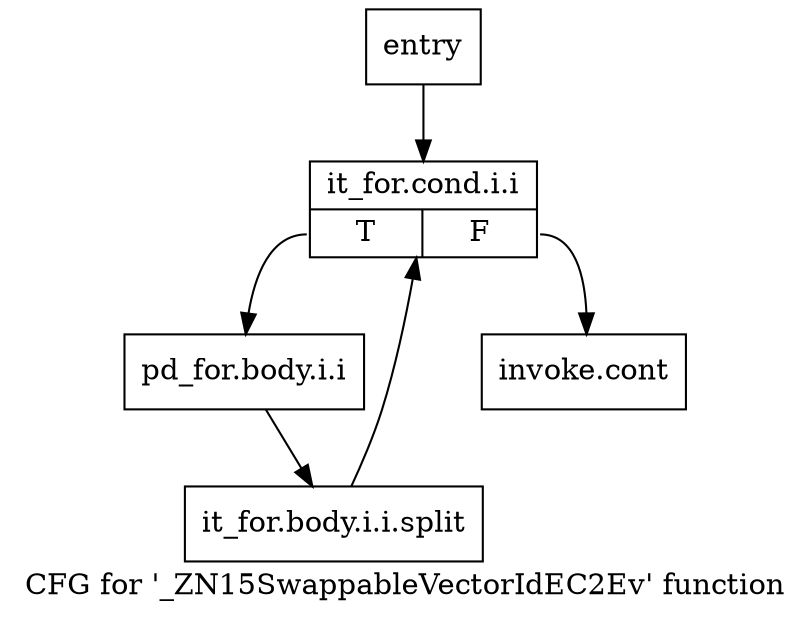 digraph "CFG for '_ZN15SwappableVectorIdEC2Ev' function" {
	label="CFG for '_ZN15SwappableVectorIdEC2Ev' function";

	Node0x75f6750 [shape=record,label="{entry}"];
	Node0x75f6750 -> Node0x75f67a0;
	Node0x75f67a0 [shape=record,label="{it_for.cond.i.i|{<s0>T|<s1>F}}"];
	Node0x75f67a0:s0 -> Node0x75f67f0;
	Node0x75f67a0:s1 -> Node0x75f6840;
	Node0x75f67f0 [shape=record,label="{pd_for.body.i.i}"];
	Node0x75f67f0 -> Node0xb3e8640;
	Node0xb3e8640 [shape=record,label="{it_for.body.i.i.split}"];
	Node0xb3e8640 -> Node0x75f67a0;
	Node0x75f6840 [shape=record,label="{invoke.cont}"];
}

